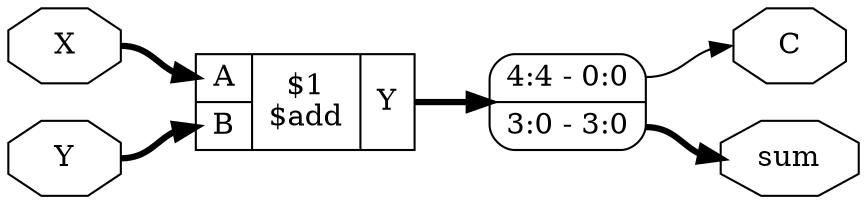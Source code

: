 digraph "add_4" {
rankdir="LR";
remincross=true;
n2 [ shape=octagon, label="C", color="black", fontcolor="black" ];
n3 [ shape=octagon, label="sum", color="black", fontcolor="black" ];
n4 [ shape=octagon, label="Y", color="black", fontcolor="black" ];
n5 [ shape=octagon, label="X", color="black", fontcolor="black" ];
{ rank="source"; n4; n5;}
{ rank="sink"; n2; n3;}
c8 [ shape=record, label="{{<p6> A|<p7> B}|$1\n$add|{<p4> Y}}" ];
x0 [ shape=record, style=rounded, label="<s1> 4:4 - 0:0 |<s0> 3:0 - 3:0 " ];
c8:p4:e -> x0:w [color="black", style="setlinewidth(3)", label=""];
x0:s1:e -> n2:w [color="black", label=""];
x0:s0:e -> n3:w [color="black", style="setlinewidth(3)", label=""];
n4:e -> c8:p7:w [color="black", style="setlinewidth(3)", label=""];
n5:e -> c8:p6:w [color="black", style="setlinewidth(3)", label=""];
}
